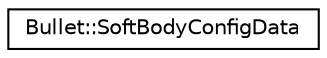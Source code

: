 digraph "Graphical Class Hierarchy"
{
  edge [fontname="Helvetica",fontsize="10",labelfontname="Helvetica",labelfontsize="10"];
  node [fontname="Helvetica",fontsize="10",shape=record];
  rankdir="LR";
  Node1 [label="Bullet::SoftBodyConfigData",height=0.2,width=0.4,color="black", fillcolor="white", style="filled",URL="$class_bullet_1_1_soft_body_config_data.html"];
}
